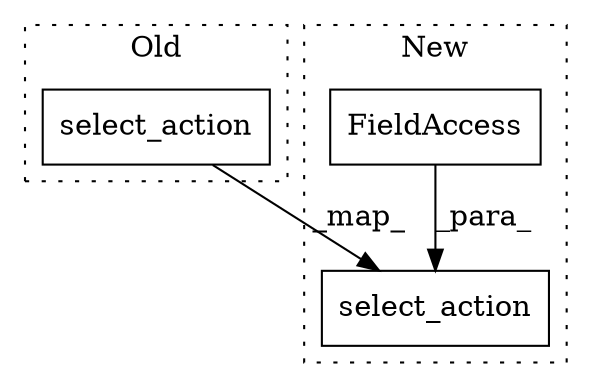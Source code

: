 digraph G {
subgraph cluster0 {
1 [label="select_action" a="32" s="6256,6315" l="14,1" shape="box"];
label = "Old";
style="dotted";
}
subgraph cluster1 {
2 [label="select_action" a="32" s="6493,6525" l="14,1" shape="box"];
3 [label="FieldAccess" a="22" s="6514" l="11" shape="box"];
label = "New";
style="dotted";
}
1 -> 2 [label="_map_"];
3 -> 2 [label="_para_"];
}